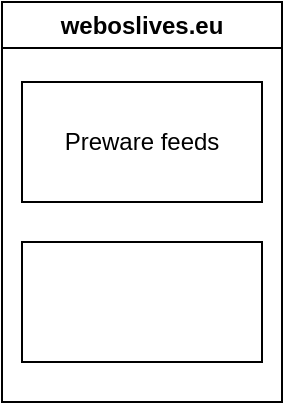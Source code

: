 <mxfile version="21.5.0" type="github">
  <diagram name="Page-1" id="cCbnzm1xCQD83DKspaT3">
    <mxGraphModel dx="954" dy="561" grid="1" gridSize="10" guides="1" tooltips="1" connect="1" arrows="1" fold="1" page="1" pageScale="1" pageWidth="827" pageHeight="1169" math="0" shadow="0">
      <root>
        <mxCell id="0" />
        <mxCell id="1" parent="0" />
        <mxCell id="l4s4kaO-_cYa82F50tmw-3" value="weboslives.eu" style="swimlane;whiteSpace=wrap;html=1;" vertex="1" parent="1">
          <mxGeometry x="310" y="190" width="140" height="200" as="geometry">
            <mxRectangle x="310" y="190" width="120" height="30" as="alternateBounds" />
          </mxGeometry>
        </mxCell>
        <mxCell id="l4s4kaO-_cYa82F50tmw-4" value="Preware feeds" style="rounded=0;whiteSpace=wrap;html=1;" vertex="1" parent="l4s4kaO-_cYa82F50tmw-3">
          <mxGeometry x="10" y="40" width="120" height="60" as="geometry" />
        </mxCell>
        <mxCell id="l4s4kaO-_cYa82F50tmw-5" value="" style="rounded=0;whiteSpace=wrap;html=1;" vertex="1" parent="l4s4kaO-_cYa82F50tmw-3">
          <mxGeometry x="10" y="120" width="120" height="60" as="geometry" />
        </mxCell>
      </root>
    </mxGraphModel>
  </diagram>
</mxfile>
